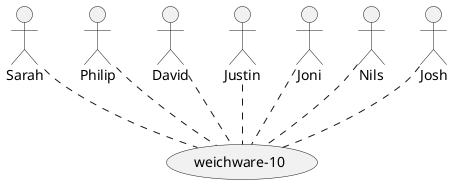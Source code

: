 @startuml gesamt
actor   Sarah
actor   Philip
actor   David
actor   Justin
actor   Joni
actor   Nils
actor   Josh
"weichware-10" as (w10)
Sarah .. w10
Philip .. w10
David .. w10
Justin .. w10
Joni .. w10
Nils .. w10
Josh .. w10
@enduml
